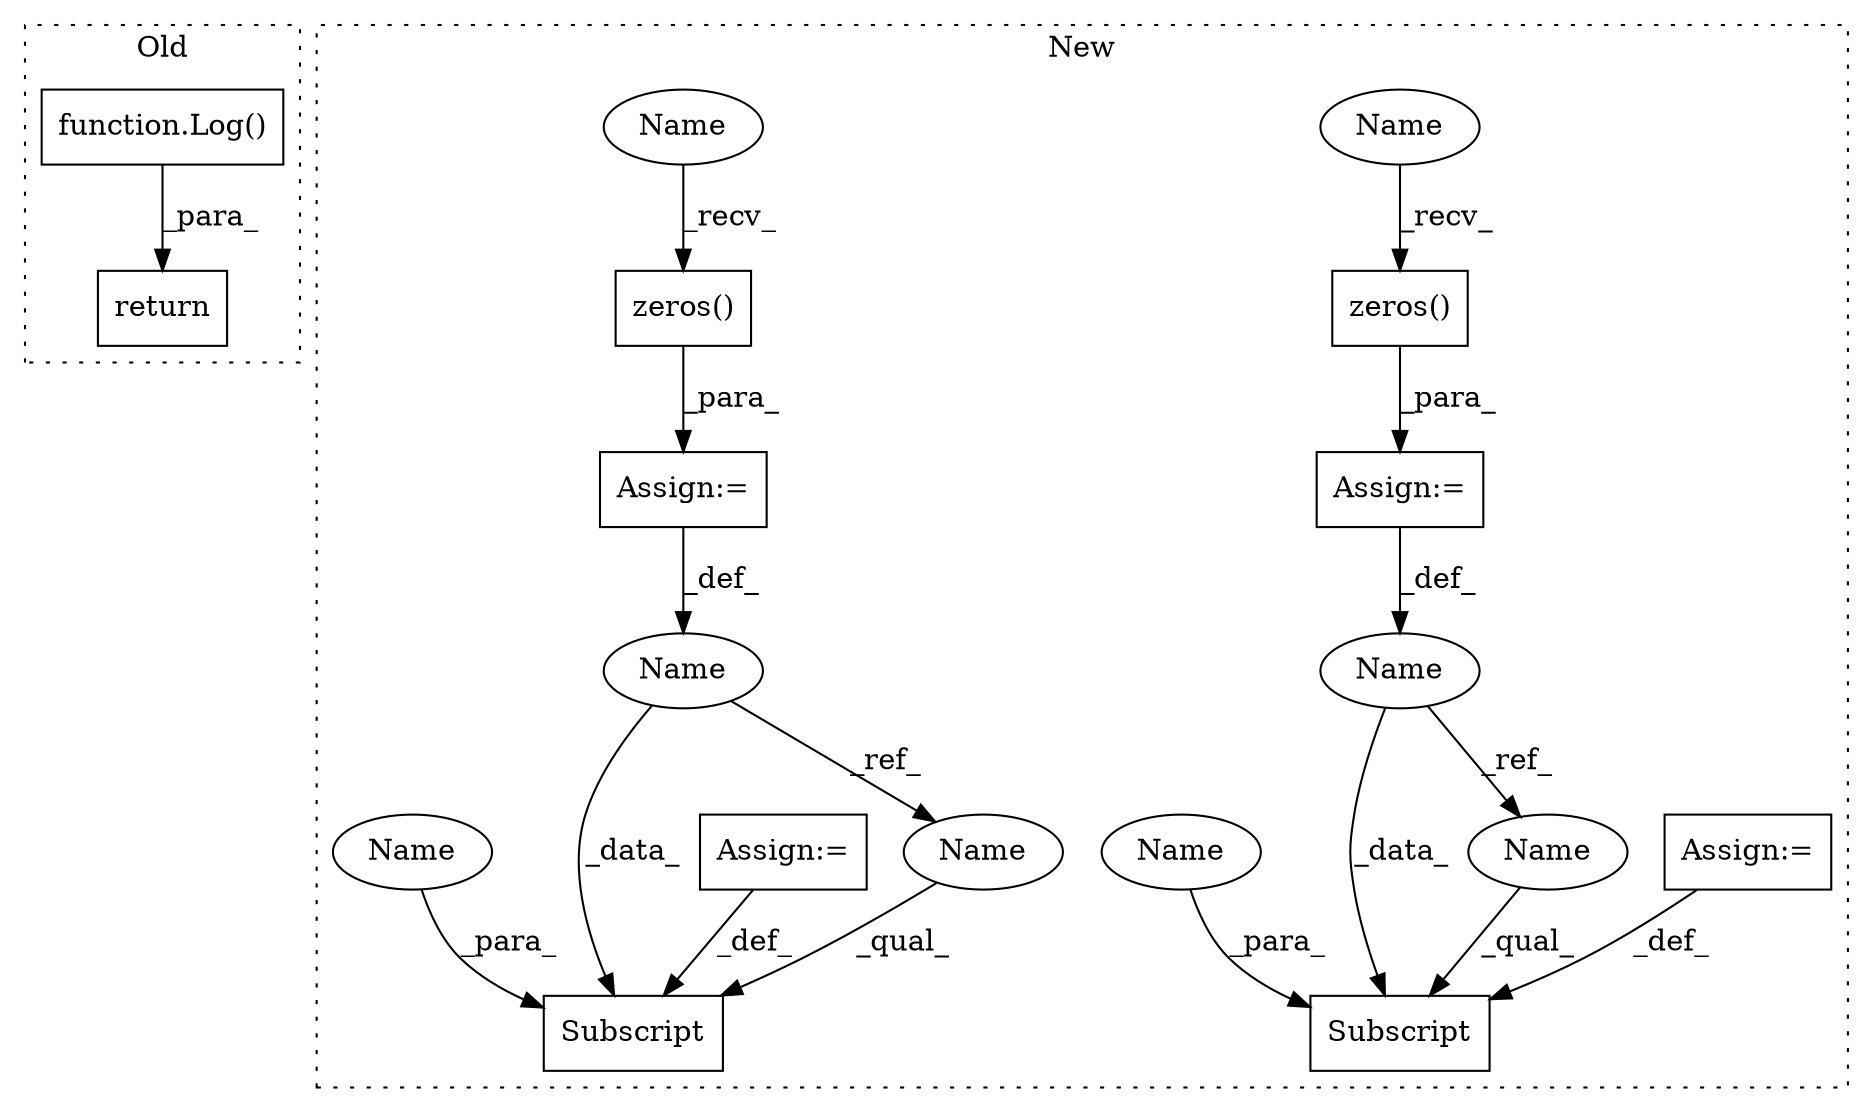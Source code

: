digraph G {
subgraph cluster0 {
1 [label="function.Log()" a="75" s="6981" l="192" shape="box"];
12 [label="return" a="93" s="6974" l="7" shape="box"];
label = "Old";
style="dotted";
}
subgraph cluster1 {
2 [label="Subscript" a="63" s="6818,0" l="12,0" shape="box"];
3 [label="Subscript" a="63" s="6768,0" l="14,0" shape="box"];
4 [label="zeros()" a="75" s="5726" l="30" shape="box"];
5 [label="zeros()" a="75" s="5675" l="30" shape="box"];
6 [label="Name" a="87" s="5714" l="9" shape="ellipse"];
7 [label="Name" a="87" s="5661" l="11" shape="ellipse"];
8 [label="Assign:=" a="68" s="5672" l="3" shape="box"];
9 [label="Assign:=" a="68" s="5723" l="3" shape="box"];
10 [label="Assign:=" a="68" s="6830" l="3" shape="box"];
11 [label="Assign:=" a="68" s="6782" l="3" shape="box"];
13 [label="Name" a="87" s="6768" l="11" shape="ellipse"];
14 [label="Name" a="87" s="6818" l="9" shape="ellipse"];
15 [label="Name" a="87" s="5726" l="2" shape="ellipse"];
16 [label="Name" a="87" s="5675" l="2" shape="ellipse"];
17 [label="Name" a="87" s="6828" l="1" shape="ellipse"];
18 [label="Name" a="87" s="6780" l="1" shape="ellipse"];
label = "New";
style="dotted";
}
1 -> 12 [label="_para_"];
4 -> 9 [label="_para_"];
5 -> 8 [label="_para_"];
6 -> 2 [label="_data_"];
6 -> 14 [label="_ref_"];
7 -> 3 [label="_data_"];
7 -> 13 [label="_ref_"];
8 -> 7 [label="_def_"];
9 -> 6 [label="_def_"];
10 -> 2 [label="_def_"];
11 -> 3 [label="_def_"];
13 -> 3 [label="_qual_"];
14 -> 2 [label="_qual_"];
15 -> 4 [label="_recv_"];
16 -> 5 [label="_recv_"];
17 -> 2 [label="_para_"];
18 -> 3 [label="_para_"];
}